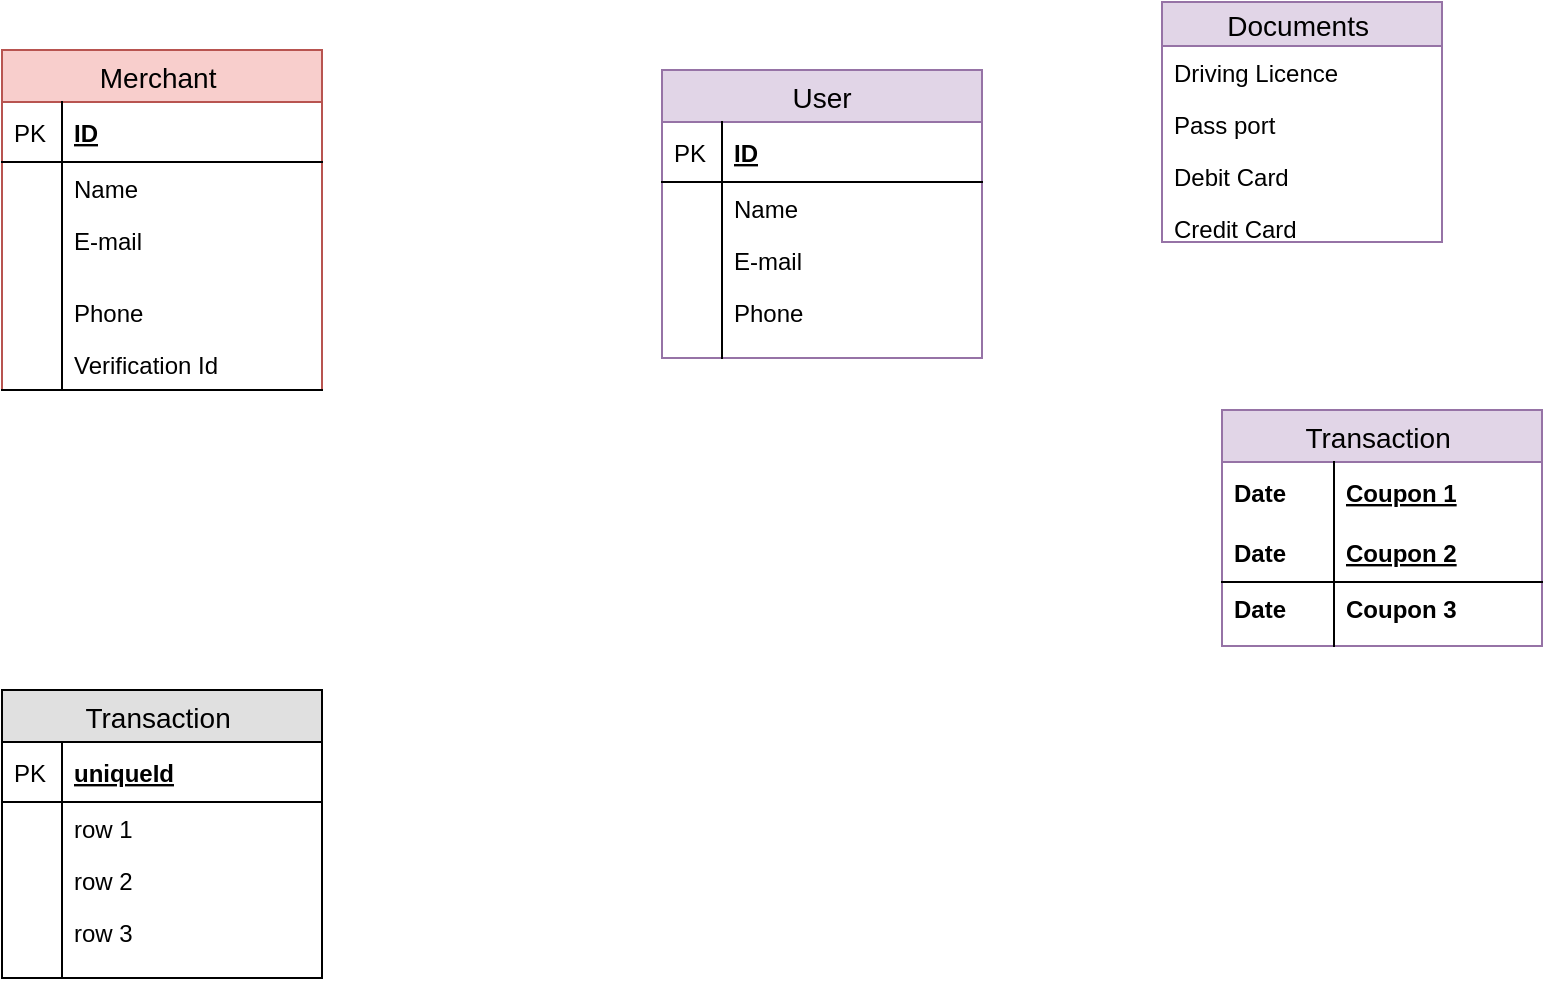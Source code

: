 <mxfile version="10.8.7" type="github"><diagram id="O6f4fa9g1M4xBjBh8mjW" name="Page-1"><mxGraphModel dx="840" dy="484" grid="1" gridSize="10" guides="1" tooltips="1" connect="1" arrows="1" fold="1" page="1" pageScale="1" pageWidth="850" pageHeight="1100" math="0" shadow="0"><root><mxCell id="0"/><mxCell id="1" parent="0"/><mxCell id="Doeu05HmoJkg-hDDq00H-8" value="Merchant " style="swimlane;fontStyle=0;childLayout=stackLayout;horizontal=1;startSize=26;fillColor=#f8cecc;horizontalStack=0;resizeParent=1;resizeParentMax=0;resizeLast=0;collapsible=1;marginBottom=0;swimlaneFillColor=#ffffff;align=center;fontSize=14;strokeColor=#b85450;" vertex="1" parent="1"><mxGeometry x="20" y="220" width="160" height="170" as="geometry"/></mxCell><mxCell id="Doeu05HmoJkg-hDDq00H-9" value="ID" style="shape=partialRectangle;top=0;left=0;right=0;bottom=1;align=left;verticalAlign=middle;fillColor=none;spacingLeft=34;spacingRight=4;overflow=hidden;rotatable=0;points=[[0,0.5],[1,0.5]];portConstraint=eastwest;dropTarget=0;fontStyle=5;fontSize=12;" vertex="1" parent="Doeu05HmoJkg-hDDq00H-8"><mxGeometry y="26" width="160" height="30" as="geometry"/></mxCell><mxCell id="Doeu05HmoJkg-hDDq00H-10" value="PK" style="shape=partialRectangle;top=0;left=0;bottom=0;fillColor=none;align=left;verticalAlign=middle;spacingLeft=4;spacingRight=4;overflow=hidden;rotatable=0;points=[];portConstraint=eastwest;part=1;fontSize=12;" vertex="1" connectable="0" parent="Doeu05HmoJkg-hDDq00H-9"><mxGeometry width="30" height="30" as="geometry"/></mxCell><mxCell id="Doeu05HmoJkg-hDDq00H-11" value="Name &#10;&#10;" style="shape=partialRectangle;top=0;left=0;right=0;bottom=0;align=left;verticalAlign=top;fillColor=none;spacingLeft=34;spacingRight=4;overflow=hidden;rotatable=0;points=[[0,0.5],[1,0.5]];portConstraint=eastwest;dropTarget=0;fontSize=12;" vertex="1" parent="Doeu05HmoJkg-hDDq00H-8"><mxGeometry y="56" width="160" height="26" as="geometry"/></mxCell><mxCell id="Doeu05HmoJkg-hDDq00H-12" value="" style="shape=partialRectangle;top=0;left=0;bottom=0;fillColor=none;align=left;verticalAlign=top;spacingLeft=4;spacingRight=4;overflow=hidden;rotatable=0;points=[];portConstraint=eastwest;part=1;fontSize=12;" vertex="1" connectable="0" parent="Doeu05HmoJkg-hDDq00H-11"><mxGeometry width="30" height="26" as="geometry"/></mxCell><mxCell id="Doeu05HmoJkg-hDDq00H-13" value="E-mail" style="shape=partialRectangle;top=0;left=0;right=0;bottom=0;align=left;verticalAlign=top;fillColor=none;spacingLeft=34;spacingRight=4;overflow=hidden;rotatable=0;points=[[0,0.5],[1,0.5]];portConstraint=eastwest;dropTarget=0;fontSize=12;" vertex="1" parent="Doeu05HmoJkg-hDDq00H-8"><mxGeometry y="82" width="160" height="26" as="geometry"/></mxCell><mxCell id="Doeu05HmoJkg-hDDq00H-14" value="" style="shape=partialRectangle;top=0;left=0;bottom=0;fillColor=none;align=left;verticalAlign=top;spacingLeft=4;spacingRight=4;overflow=hidden;rotatable=0;points=[];portConstraint=eastwest;part=1;fontSize=12;" vertex="1" connectable="0" parent="Doeu05HmoJkg-hDDq00H-13"><mxGeometry width="30" height="26" as="geometry"/></mxCell><mxCell id="Doeu05HmoJkg-hDDq00H-17" value="" style="shape=partialRectangle;top=0;left=0;right=0;bottom=0;align=left;verticalAlign=top;fillColor=none;spacingLeft=34;spacingRight=4;overflow=hidden;rotatable=0;points=[[0,0.5],[1,0.5]];portConstraint=eastwest;dropTarget=0;fontSize=12;" vertex="1" parent="Doeu05HmoJkg-hDDq00H-8"><mxGeometry y="108" width="160" height="10" as="geometry"/></mxCell><mxCell id="Doeu05HmoJkg-hDDq00H-18" value="" style="shape=partialRectangle;top=0;left=0;bottom=0;fillColor=none;align=left;verticalAlign=top;spacingLeft=4;spacingRight=4;overflow=hidden;rotatable=0;points=[];portConstraint=eastwest;part=1;fontSize=12;" vertex="1" connectable="0" parent="Doeu05HmoJkg-hDDq00H-17"><mxGeometry width="30" height="10" as="geometry"/></mxCell><mxCell id="Doeu05HmoJkg-hDDq00H-15" value="Phone" style="shape=partialRectangle;top=0;left=0;right=0;bottom=0;align=left;verticalAlign=top;fillColor=none;spacingLeft=34;spacingRight=4;overflow=hidden;rotatable=0;points=[[0,0.5],[1,0.5]];portConstraint=eastwest;dropTarget=0;fontSize=12;" vertex="1" parent="Doeu05HmoJkg-hDDq00H-8"><mxGeometry y="118" width="160" height="52" as="geometry"/></mxCell><mxCell id="Doeu05HmoJkg-hDDq00H-16" value="" style="shape=partialRectangle;top=0;left=0;bottom=0;fillColor=none;align=left;verticalAlign=top;spacingLeft=4;spacingRight=4;overflow=hidden;rotatable=0;points=[];portConstraint=eastwest;part=1;fontSize=12;" vertex="1" connectable="0" parent="Doeu05HmoJkg-hDDq00H-15"><mxGeometry width="30" height="52" as="geometry"/></mxCell><mxCell id="3feSjgPZJBzyo6TR2GDt-1" value="Verification Id" style="shape=partialRectangle;top=0;left=0;right=0;bottom=1;align=left;verticalAlign=top;fillColor=none;spacingLeft=34;spacingRight=4;overflow=hidden;rotatable=0;points=[[0,0.5],[1,0.5]];portConstraint=eastwest;dropTarget=0;fontSize=12;strokeColor=#000000;" vertex="1" parent="1"><mxGeometry x="20" y="364" width="160" height="26" as="geometry"/></mxCell><mxCell id="3feSjgPZJBzyo6TR2GDt-2" value="" style="shape=partialRectangle;top=0;left=0;bottom=0;fillColor=none;align=left;verticalAlign=top;spacingLeft=4;spacingRight=4;overflow=hidden;rotatable=0;points=[];portConstraint=eastwest;part=1;fontSize=12;" vertex="1" connectable="0" parent="3feSjgPZJBzyo6TR2GDt-1"><mxGeometry width="30" height="26" as="geometry"/></mxCell><mxCell id="3feSjgPZJBzyo6TR2GDt-5" value="User" style="swimlane;fontStyle=0;childLayout=stackLayout;horizontal=1;startSize=26;fillColor=#e1d5e7;horizontalStack=0;resizeParent=1;resizeParentMax=0;resizeLast=0;collapsible=1;marginBottom=0;swimlaneFillColor=#ffffff;align=center;fontSize=14;strokeColor=#9673a6;" vertex="1" parent="1"><mxGeometry x="350" y="230" width="160" height="144" as="geometry"/></mxCell><mxCell id="3feSjgPZJBzyo6TR2GDt-6" value="ID" style="shape=partialRectangle;top=0;left=0;right=0;bottom=1;align=left;verticalAlign=middle;fillColor=none;spacingLeft=34;spacingRight=4;overflow=hidden;rotatable=0;points=[[0,0.5],[1,0.5]];portConstraint=eastwest;dropTarget=0;fontStyle=5;fontSize=12;" vertex="1" parent="3feSjgPZJBzyo6TR2GDt-5"><mxGeometry y="26" width="160" height="30" as="geometry"/></mxCell><mxCell id="3feSjgPZJBzyo6TR2GDt-7" value="PK" style="shape=partialRectangle;top=0;left=0;bottom=0;fillColor=none;align=left;verticalAlign=middle;spacingLeft=4;spacingRight=4;overflow=hidden;rotatable=0;points=[];portConstraint=eastwest;part=1;fontSize=12;" vertex="1" connectable="0" parent="3feSjgPZJBzyo6TR2GDt-6"><mxGeometry width="30" height="30" as="geometry"/></mxCell><mxCell id="3feSjgPZJBzyo6TR2GDt-8" value="Name" style="shape=partialRectangle;top=0;left=0;right=0;bottom=0;align=left;verticalAlign=top;fillColor=none;spacingLeft=34;spacingRight=4;overflow=hidden;rotatable=0;points=[[0,0.5],[1,0.5]];portConstraint=eastwest;dropTarget=0;fontSize=12;" vertex="1" parent="3feSjgPZJBzyo6TR2GDt-5"><mxGeometry y="56" width="160" height="26" as="geometry"/></mxCell><mxCell id="3feSjgPZJBzyo6TR2GDt-9" value="" style="shape=partialRectangle;top=0;left=0;bottom=0;fillColor=none;align=left;verticalAlign=top;spacingLeft=4;spacingRight=4;overflow=hidden;rotatable=0;points=[];portConstraint=eastwest;part=1;fontSize=12;" vertex="1" connectable="0" parent="3feSjgPZJBzyo6TR2GDt-8"><mxGeometry width="30" height="26" as="geometry"/></mxCell><mxCell id="3feSjgPZJBzyo6TR2GDt-10" value="E-mail" style="shape=partialRectangle;top=0;left=0;right=0;bottom=0;align=left;verticalAlign=top;fillColor=none;spacingLeft=34;spacingRight=4;overflow=hidden;rotatable=0;points=[[0,0.5],[1,0.5]];portConstraint=eastwest;dropTarget=0;fontSize=12;" vertex="1" parent="3feSjgPZJBzyo6TR2GDt-5"><mxGeometry y="82" width="160" height="26" as="geometry"/></mxCell><mxCell id="3feSjgPZJBzyo6TR2GDt-11" value="" style="shape=partialRectangle;top=0;left=0;bottom=0;fillColor=none;align=left;verticalAlign=top;spacingLeft=4;spacingRight=4;overflow=hidden;rotatable=0;points=[];portConstraint=eastwest;part=1;fontSize=12;" vertex="1" connectable="0" parent="3feSjgPZJBzyo6TR2GDt-10"><mxGeometry width="30" height="26" as="geometry"/></mxCell><mxCell id="3feSjgPZJBzyo6TR2GDt-12" value="Phone" style="shape=partialRectangle;top=0;left=0;right=0;bottom=0;align=left;verticalAlign=top;fillColor=none;spacingLeft=34;spacingRight=4;overflow=hidden;rotatable=0;points=[[0,0.5],[1,0.5]];portConstraint=eastwest;dropTarget=0;fontSize=12;" vertex="1" parent="3feSjgPZJBzyo6TR2GDt-5"><mxGeometry y="108" width="160" height="26" as="geometry"/></mxCell><mxCell id="3feSjgPZJBzyo6TR2GDt-13" value="" style="shape=partialRectangle;top=0;left=0;bottom=0;fillColor=none;align=left;verticalAlign=top;spacingLeft=4;spacingRight=4;overflow=hidden;rotatable=0;points=[];portConstraint=eastwest;part=1;fontSize=12;" vertex="1" connectable="0" parent="3feSjgPZJBzyo6TR2GDt-12"><mxGeometry width="30" height="26" as="geometry"/></mxCell><mxCell id="3feSjgPZJBzyo6TR2GDt-14" value="" style="shape=partialRectangle;top=0;left=0;right=0;bottom=0;align=left;verticalAlign=top;fillColor=none;spacingLeft=34;spacingRight=4;overflow=hidden;rotatable=0;points=[[0,0.5],[1,0.5]];portConstraint=eastwest;dropTarget=0;fontSize=12;" vertex="1" parent="3feSjgPZJBzyo6TR2GDt-5"><mxGeometry y="134" width="160" height="10" as="geometry"/></mxCell><mxCell id="3feSjgPZJBzyo6TR2GDt-15" value="" style="shape=partialRectangle;top=0;left=0;bottom=0;fillColor=none;align=left;verticalAlign=top;spacingLeft=4;spacingRight=4;overflow=hidden;rotatable=0;points=[];portConstraint=eastwest;part=1;fontSize=12;" vertex="1" connectable="0" parent="3feSjgPZJBzyo6TR2GDt-14"><mxGeometry width="30" height="10" as="geometry"/></mxCell><mxCell id="3feSjgPZJBzyo6TR2GDt-16" value="Documents " style="swimlane;fontStyle=0;childLayout=stackLayout;horizontal=1;startSize=22;fillColor=#e1d5e7;horizontalStack=0;resizeParent=1;resizeParentMax=0;resizeLast=0;collapsible=1;marginBottom=0;swimlaneFillColor=#ffffff;align=center;fontSize=14;strokeColor=#9673a6;" vertex="1" parent="1"><mxGeometry x="600" y="196" width="140" height="120" as="geometry"/></mxCell><mxCell id="3feSjgPZJBzyo6TR2GDt-17" value="Driving Licence" style="text;strokeColor=none;fillColor=none;spacingLeft=4;spacingRight=4;overflow=hidden;rotatable=0;points=[[0,0.5],[1,0.5]];portConstraint=eastwest;fontSize=12;" vertex="1" parent="3feSjgPZJBzyo6TR2GDt-16"><mxGeometry y="22" width="140" height="26" as="geometry"/></mxCell><mxCell id="3feSjgPZJBzyo6TR2GDt-18" value="Pass port" style="text;strokeColor=none;fillColor=none;spacingLeft=4;spacingRight=4;overflow=hidden;rotatable=0;points=[[0,0.5],[1,0.5]];portConstraint=eastwest;fontSize=12;" vertex="1" parent="3feSjgPZJBzyo6TR2GDt-16"><mxGeometry y="48" width="140" height="26" as="geometry"/></mxCell><mxCell id="3feSjgPZJBzyo6TR2GDt-19" value="Debit Card" style="text;strokeColor=none;fillColor=none;spacingLeft=4;spacingRight=4;overflow=hidden;rotatable=0;points=[[0,0.5],[1,0.5]];portConstraint=eastwest;fontSize=12;" vertex="1" parent="3feSjgPZJBzyo6TR2GDt-16"><mxGeometry y="74" width="140" height="46" as="geometry"/></mxCell><mxCell id="3feSjgPZJBzyo6TR2GDt-20" value="Credit Card " style="text;strokeColor=none;fillColor=none;spacingLeft=4;spacingRight=4;overflow=hidden;rotatable=0;points=[[0,0.5],[1,0.5]];portConstraint=eastwest;fontSize=12;" vertex="1" parent="1"><mxGeometry x="600" y="296" width="140" height="26" as="geometry"/></mxCell><mxCell id="3feSjgPZJBzyo6TR2GDt-21" value="Transaction " style="swimlane;fontStyle=0;childLayout=stackLayout;horizontal=1;startSize=26;fillColor=#e1d5e7;horizontalStack=0;resizeParent=1;resizeParentMax=0;resizeLast=0;collapsible=1;marginBottom=0;swimlaneFillColor=#ffffff;align=center;fontSize=14;strokeColor=#9673a6;" vertex="1" parent="1"><mxGeometry x="630" y="400" width="160" height="118" as="geometry"/></mxCell><mxCell id="3feSjgPZJBzyo6TR2GDt-22" value="Coupon 1" style="shape=partialRectangle;top=0;left=0;right=0;bottom=0;align=left;verticalAlign=middle;fillColor=none;spacingLeft=60;spacingRight=4;overflow=hidden;rotatable=0;points=[[0,0.5],[1,0.5]];portConstraint=eastwest;dropTarget=0;fontStyle=5;fontSize=12;" vertex="1" parent="3feSjgPZJBzyo6TR2GDt-21"><mxGeometry y="26" width="160" height="30" as="geometry"/></mxCell><mxCell id="3feSjgPZJBzyo6TR2GDt-23" value="Date" style="shape=partialRectangle;fontStyle=1;top=0;left=0;bottom=0;fillColor=none;align=left;verticalAlign=middle;spacingLeft=4;spacingRight=4;overflow=hidden;rotatable=0;points=[];portConstraint=eastwest;part=1;fontSize=12;" vertex="1" connectable="0" parent="3feSjgPZJBzyo6TR2GDt-22"><mxGeometry width="56" height="30" as="geometry"/></mxCell><mxCell id="3feSjgPZJBzyo6TR2GDt-24" value="Coupon 2" style="shape=partialRectangle;top=0;left=0;right=0;bottom=1;align=left;verticalAlign=middle;fillColor=none;spacingLeft=60;spacingRight=4;overflow=hidden;rotatable=0;points=[[0,0.5],[1,0.5]];portConstraint=eastwest;dropTarget=0;fontStyle=5;fontSize=12;" vertex="1" parent="3feSjgPZJBzyo6TR2GDt-21"><mxGeometry y="56" width="160" height="30" as="geometry"/></mxCell><mxCell id="3feSjgPZJBzyo6TR2GDt-25" value="Date" style="shape=partialRectangle;fontStyle=1;top=0;left=0;bottom=0;fillColor=none;align=left;verticalAlign=middle;spacingLeft=4;spacingRight=4;overflow=hidden;rotatable=0;points=[];portConstraint=eastwest;part=1;fontSize=12;" vertex="1" connectable="0" parent="3feSjgPZJBzyo6TR2GDt-24"><mxGeometry width="56" height="30" as="geometry"/></mxCell><mxCell id="3feSjgPZJBzyo6TR2GDt-26" value="Coupon 3" style="shape=partialRectangle;top=0;left=0;right=0;bottom=0;align=left;verticalAlign=top;fillColor=none;spacingLeft=60;spacingRight=4;overflow=hidden;rotatable=0;points=[[0,0.5],[1,0.5]];portConstraint=eastwest;dropTarget=0;fontSize=12;fontStyle=1" vertex="1" parent="3feSjgPZJBzyo6TR2GDt-21"><mxGeometry y="86" width="160" height="32" as="geometry"/></mxCell><mxCell id="3feSjgPZJBzyo6TR2GDt-27" value="Date " style="shape=partialRectangle;top=0;left=0;bottom=0;fillColor=none;align=left;verticalAlign=top;spacingLeft=4;spacingRight=4;overflow=hidden;rotatable=0;points=[];portConstraint=eastwest;part=1;fontSize=12;fontStyle=1" vertex="1" connectable="0" parent="3feSjgPZJBzyo6TR2GDt-26"><mxGeometry width="56" height="32" as="geometry"/></mxCell><mxCell id="3feSjgPZJBzyo6TR2GDt-32" value="Transaction " style="swimlane;fontStyle=0;childLayout=stackLayout;horizontal=1;startSize=26;fillColor=#e0e0e0;horizontalStack=0;resizeParent=1;resizeParentMax=0;resizeLast=0;collapsible=1;marginBottom=0;swimlaneFillColor=#ffffff;align=center;fontSize=14;strokeColor=#000000;" vertex="1" parent="1"><mxGeometry x="20" y="540" width="160" height="144" as="geometry"/></mxCell><mxCell id="3feSjgPZJBzyo6TR2GDt-33" value="uniqueId" style="shape=partialRectangle;top=0;left=0;right=0;bottom=1;align=left;verticalAlign=middle;fillColor=none;spacingLeft=34;spacingRight=4;overflow=hidden;rotatable=0;points=[[0,0.5],[1,0.5]];portConstraint=eastwest;dropTarget=0;fontStyle=5;fontSize=12;" vertex="1" parent="3feSjgPZJBzyo6TR2GDt-32"><mxGeometry y="26" width="160" height="30" as="geometry"/></mxCell><mxCell id="3feSjgPZJBzyo6TR2GDt-34" value="PK" style="shape=partialRectangle;top=0;left=0;bottom=0;fillColor=none;align=left;verticalAlign=middle;spacingLeft=4;spacingRight=4;overflow=hidden;rotatable=0;points=[];portConstraint=eastwest;part=1;fontSize=12;" vertex="1" connectable="0" parent="3feSjgPZJBzyo6TR2GDt-33"><mxGeometry width="30" height="30" as="geometry"/></mxCell><mxCell id="3feSjgPZJBzyo6TR2GDt-35" value="row 1" style="shape=partialRectangle;top=0;left=0;right=0;bottom=0;align=left;verticalAlign=top;fillColor=none;spacingLeft=34;spacingRight=4;overflow=hidden;rotatable=0;points=[[0,0.5],[1,0.5]];portConstraint=eastwest;dropTarget=0;fontSize=12;" vertex="1" parent="3feSjgPZJBzyo6TR2GDt-32"><mxGeometry y="56" width="160" height="26" as="geometry"/></mxCell><mxCell id="3feSjgPZJBzyo6TR2GDt-36" value="" style="shape=partialRectangle;top=0;left=0;bottom=0;fillColor=none;align=left;verticalAlign=top;spacingLeft=4;spacingRight=4;overflow=hidden;rotatable=0;points=[];portConstraint=eastwest;part=1;fontSize=12;" vertex="1" connectable="0" parent="3feSjgPZJBzyo6TR2GDt-35"><mxGeometry width="30" height="26" as="geometry"/></mxCell><mxCell id="3feSjgPZJBzyo6TR2GDt-37" value="row 2" style="shape=partialRectangle;top=0;left=0;right=0;bottom=0;align=left;verticalAlign=top;fillColor=none;spacingLeft=34;spacingRight=4;overflow=hidden;rotatable=0;points=[[0,0.5],[1,0.5]];portConstraint=eastwest;dropTarget=0;fontSize=12;" vertex="1" parent="3feSjgPZJBzyo6TR2GDt-32"><mxGeometry y="82" width="160" height="26" as="geometry"/></mxCell><mxCell id="3feSjgPZJBzyo6TR2GDt-38" value="" style="shape=partialRectangle;top=0;left=0;bottom=0;fillColor=none;align=left;verticalAlign=top;spacingLeft=4;spacingRight=4;overflow=hidden;rotatable=0;points=[];portConstraint=eastwest;part=1;fontSize=12;" vertex="1" connectable="0" parent="3feSjgPZJBzyo6TR2GDt-37"><mxGeometry width="30" height="26" as="geometry"/></mxCell><mxCell id="3feSjgPZJBzyo6TR2GDt-39" value="row 3" style="shape=partialRectangle;top=0;left=0;right=0;bottom=0;align=left;verticalAlign=top;fillColor=none;spacingLeft=34;spacingRight=4;overflow=hidden;rotatable=0;points=[[0,0.5],[1,0.5]];portConstraint=eastwest;dropTarget=0;fontSize=12;" vertex="1" parent="3feSjgPZJBzyo6TR2GDt-32"><mxGeometry y="108" width="160" height="26" as="geometry"/></mxCell><mxCell id="3feSjgPZJBzyo6TR2GDt-40" value="" style="shape=partialRectangle;top=0;left=0;bottom=0;fillColor=none;align=left;verticalAlign=top;spacingLeft=4;spacingRight=4;overflow=hidden;rotatable=0;points=[];portConstraint=eastwest;part=1;fontSize=12;" vertex="1" connectable="0" parent="3feSjgPZJBzyo6TR2GDt-39"><mxGeometry width="30" height="26" as="geometry"/></mxCell><mxCell id="3feSjgPZJBzyo6TR2GDt-41" value="" style="shape=partialRectangle;top=0;left=0;right=0;bottom=0;align=left;verticalAlign=top;fillColor=none;spacingLeft=34;spacingRight=4;overflow=hidden;rotatable=0;points=[[0,0.5],[1,0.5]];portConstraint=eastwest;dropTarget=0;fontSize=12;" vertex="1" parent="3feSjgPZJBzyo6TR2GDt-32"><mxGeometry y="134" width="160" height="10" as="geometry"/></mxCell><mxCell id="3feSjgPZJBzyo6TR2GDt-42" value="" style="shape=partialRectangle;top=0;left=0;bottom=0;fillColor=none;align=left;verticalAlign=top;spacingLeft=4;spacingRight=4;overflow=hidden;rotatable=0;points=[];portConstraint=eastwest;part=1;fontSize=12;" vertex="1" connectable="0" parent="3feSjgPZJBzyo6TR2GDt-41"><mxGeometry width="30" height="10" as="geometry"/></mxCell></root></mxGraphModel></diagram><diagram id="q1mmpUzNZJNnPMPTorm3" name="Page-2"><mxGraphModel dx="840" dy="484" grid="1" gridSize="10" guides="1" tooltips="1" connect="1" arrows="1" fold="1" page="1" pageScale="1" pageWidth="850" pageHeight="1100" math="0" shadow="0"><root><mxCell id="PwCIFey_l13FpOAOb_VW-0"/><mxCell id="PwCIFey_l13FpOAOb_VW-1" parent="PwCIFey_l13FpOAOb_VW-0"/></root></mxGraphModel></diagram></mxfile>